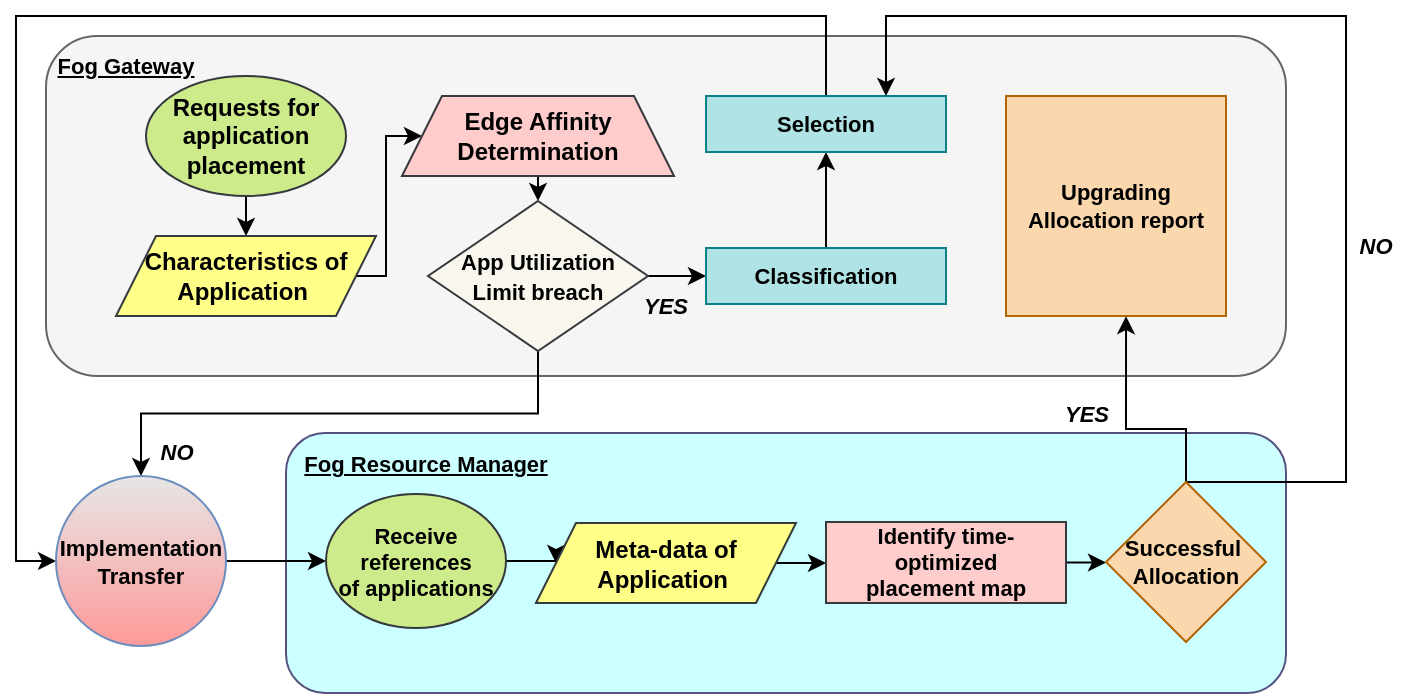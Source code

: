 <mxfile version="16.6.5" type="github">
  <diagram id="Q7-ka3U2VtvC_zTOFb2D" name="Page-1">
    <mxGraphModel dx="1038" dy="579" grid="1" gridSize="10" guides="1" tooltips="1" connect="1" arrows="1" fold="1" page="1" pageScale="1" pageWidth="827" pageHeight="1169" math="0" shadow="0">
      <root>
        <mxCell id="0" />
        <mxCell id="1" parent="0" />
        <mxCell id="G6CsTYgNH17AaaIi-4ZI-30" value="" style="rounded=1;whiteSpace=wrap;html=1;fillColor=#CCFFFF;strokeColor=#56517e;" vertex="1" parent="1">
          <mxGeometry x="220" y="218.5" width="500" height="130" as="geometry" />
        </mxCell>
        <mxCell id="G6CsTYgNH17AaaIi-4ZI-10" value="" style="rounded=1;whiteSpace=wrap;html=1;fillColor=#f5f5f5;fontColor=#333333;strokeColor=#666666;" vertex="1" parent="1">
          <mxGeometry x="100" y="20" width="620" height="170" as="geometry" />
        </mxCell>
        <mxCell id="G6CsTYgNH17AaaIi-4ZI-14" style="edgeStyle=orthogonalEdgeStyle;rounded=0;orthogonalLoop=1;jettySize=auto;html=1;exitX=0.5;exitY=1;exitDx=0;exitDy=0;entryX=0.5;entryY=0;entryDx=0;entryDy=0;" edge="1" parent="1" source="G6CsTYgNH17AaaIi-4ZI-8" target="G6CsTYgNH17AaaIi-4ZI-9">
          <mxGeometry relative="1" as="geometry" />
        </mxCell>
        <mxCell id="G6CsTYgNH17AaaIi-4ZI-8" value="&lt;b&gt;Requests for application placement&lt;/b&gt;" style="ellipse;whiteSpace=wrap;html=1;fillColor=#cdeb8b;strokeColor=#36393d;" vertex="1" parent="1">
          <mxGeometry x="150" y="40" width="100" height="60" as="geometry" />
        </mxCell>
        <mxCell id="G6CsTYgNH17AaaIi-4ZI-16" style="edgeStyle=orthogonalEdgeStyle;rounded=0;orthogonalLoop=1;jettySize=auto;html=1;exitX=1;exitY=0.5;exitDx=0;exitDy=0;entryX=0;entryY=0.5;entryDx=0;entryDy=0;" edge="1" parent="1" source="G6CsTYgNH17AaaIi-4ZI-9" target="G6CsTYgNH17AaaIi-4ZI-11">
          <mxGeometry relative="1" as="geometry">
            <Array as="points">
              <mxPoint x="270" y="140" />
              <mxPoint x="270" y="70" />
            </Array>
          </mxGeometry>
        </mxCell>
        <mxCell id="G6CsTYgNH17AaaIi-4ZI-9" value="&lt;b&gt;Characteristics of Application&amp;nbsp;&lt;/b&gt;" style="shape=parallelogram;perimeter=parallelogramPerimeter;whiteSpace=wrap;html=1;fixedSize=1;fillColor=#ffff88;strokeColor=#36393d;" vertex="1" parent="1">
          <mxGeometry x="135" y="120" width="130" height="40" as="geometry" />
        </mxCell>
        <mxCell id="G6CsTYgNH17AaaIi-4ZI-19" style="edgeStyle=orthogonalEdgeStyle;rounded=0;orthogonalLoop=1;jettySize=auto;html=1;exitX=0.5;exitY=1;exitDx=0;exitDy=0;entryX=0.5;entryY=0;entryDx=0;entryDy=0;fontSize=11;" edge="1" parent="1" source="G6CsTYgNH17AaaIi-4ZI-11" target="G6CsTYgNH17AaaIi-4ZI-17">
          <mxGeometry relative="1" as="geometry" />
        </mxCell>
        <mxCell id="G6CsTYgNH17AaaIi-4ZI-11" value="&lt;b&gt;Edge Affinity Determination&lt;/b&gt;" style="shape=trapezoid;perimeter=trapezoidPerimeter;whiteSpace=wrap;html=1;fixedSize=1;fillColor=#ffcccc;strokeColor=#36393d;" vertex="1" parent="1">
          <mxGeometry x="278" y="50" width="136" height="40" as="geometry" />
        </mxCell>
        <mxCell id="G6CsTYgNH17AaaIi-4ZI-31" style="edgeStyle=orthogonalEdgeStyle;rounded=0;orthogonalLoop=1;jettySize=auto;html=1;exitX=0.5;exitY=1;exitDx=0;exitDy=0;entryX=0.5;entryY=0;entryDx=0;entryDy=0;fontSize=11;" edge="1" parent="1" source="G6CsTYgNH17AaaIi-4ZI-17" target="G6CsTYgNH17AaaIi-4ZI-29">
          <mxGeometry relative="1" as="geometry" />
        </mxCell>
        <mxCell id="G6CsTYgNH17AaaIi-4ZI-33" style="edgeStyle=orthogonalEdgeStyle;rounded=0;orthogonalLoop=1;jettySize=auto;html=1;exitX=1;exitY=0.5;exitDx=0;exitDy=0;entryX=0;entryY=0.5;entryDx=0;entryDy=0;fontSize=11;" edge="1" parent="1" source="G6CsTYgNH17AaaIi-4ZI-17" target="G6CsTYgNH17AaaIi-4ZI-23">
          <mxGeometry relative="1" as="geometry" />
        </mxCell>
        <mxCell id="G6CsTYgNH17AaaIi-4ZI-17" value="&lt;b&gt;&lt;font style=&quot;font-size: 11px&quot; color=&quot;#000000&quot;&gt;App Utilization &lt;br&gt;Limit breach&lt;/font&gt;&lt;/b&gt;" style="rhombus;whiteSpace=wrap;html=1;fillColor=#f9f7ed;strokeColor=#36393d;" vertex="1" parent="1">
          <mxGeometry x="291" y="102.5" width="110" height="75" as="geometry" />
        </mxCell>
        <mxCell id="G6CsTYgNH17AaaIi-4ZI-34" style="edgeStyle=orthogonalEdgeStyle;rounded=0;orthogonalLoop=1;jettySize=auto;html=1;exitX=0.5;exitY=0;exitDx=0;exitDy=0;fontSize=11;" edge="1" parent="1" source="G6CsTYgNH17AaaIi-4ZI-23" target="G6CsTYgNH17AaaIi-4ZI-26">
          <mxGeometry relative="1" as="geometry" />
        </mxCell>
        <mxCell id="G6CsTYgNH17AaaIi-4ZI-23" value="&lt;b&gt;Classification&lt;/b&gt;" style="rounded=0;whiteSpace=wrap;html=1;fontSize=11;fillColor=#b0e3e6;strokeColor=#0e8088;" vertex="1" parent="1">
          <mxGeometry x="430" y="126" width="120" height="28" as="geometry" />
        </mxCell>
        <mxCell id="G6CsTYgNH17AaaIi-4ZI-25" value="&lt;b&gt;Upgrading Allocation report&lt;/b&gt;" style="rounded=0;whiteSpace=wrap;html=1;fontSize=11;fillColor=#fad7ac;strokeColor=#b46504;" vertex="1" parent="1">
          <mxGeometry x="580" y="50" width="110" height="110" as="geometry" />
        </mxCell>
        <mxCell id="G6CsTYgNH17AaaIi-4ZI-45" style="edgeStyle=orthogonalEdgeStyle;rounded=0;orthogonalLoop=1;jettySize=auto;html=1;exitX=0.5;exitY=0;exitDx=0;exitDy=0;entryX=0;entryY=0.5;entryDx=0;entryDy=0;fontSize=11;" edge="1" parent="1" source="G6CsTYgNH17AaaIi-4ZI-26" target="G6CsTYgNH17AaaIi-4ZI-29">
          <mxGeometry relative="1" as="geometry">
            <Array as="points">
              <mxPoint x="490" y="10" />
              <mxPoint x="85" y="10" />
              <mxPoint x="85" y="283" />
            </Array>
          </mxGeometry>
        </mxCell>
        <mxCell id="G6CsTYgNH17AaaIi-4ZI-26" value="&lt;b&gt;Selection&lt;/b&gt;" style="rounded=0;whiteSpace=wrap;html=1;fontSize=11;fillColor=#b0e3e6;strokeColor=#0e8088;" vertex="1" parent="1">
          <mxGeometry x="430" y="50" width="120" height="28" as="geometry" />
        </mxCell>
        <mxCell id="G6CsTYgNH17AaaIi-4ZI-27" value="&lt;b&gt;&lt;u&gt;Fog Gateway&lt;/u&gt;&lt;/b&gt;" style="text;html=1;strokeColor=none;fillColor=none;align=center;verticalAlign=middle;whiteSpace=wrap;rounded=0;fontSize=11;" vertex="1" parent="1">
          <mxGeometry x="90" y="20" width="100" height="30" as="geometry" />
        </mxCell>
        <mxCell id="G6CsTYgNH17AaaIi-4ZI-44" style="edgeStyle=orthogonalEdgeStyle;rounded=0;orthogonalLoop=1;jettySize=auto;html=1;exitX=1;exitY=0.5;exitDx=0;exitDy=0;fontSize=11;" edge="1" parent="1" source="G6CsTYgNH17AaaIi-4ZI-29" target="G6CsTYgNH17AaaIi-4ZI-39">
          <mxGeometry relative="1" as="geometry" />
        </mxCell>
        <mxCell id="G6CsTYgNH17AaaIi-4ZI-29" value="&lt;b&gt;Implementation Transfer&lt;/b&gt;" style="ellipse;whiteSpace=wrap;html=1;aspect=fixed;fontSize=11;fillColor=#E6E6E6;strokeColor=#6c8ebf;gradientColor=#FF9999;" vertex="1" parent="1">
          <mxGeometry x="105" y="240" width="85" height="85" as="geometry" />
        </mxCell>
        <mxCell id="G6CsTYgNH17AaaIi-4ZI-35" value="&lt;b&gt;&lt;i&gt;YES&lt;/i&gt;&lt;/b&gt;" style="text;html=1;strokeColor=none;fillColor=none;align=center;verticalAlign=middle;whiteSpace=wrap;rounded=0;fontSize=11;" vertex="1" parent="1">
          <mxGeometry x="380" y="140" width="60" height="30" as="geometry" />
        </mxCell>
        <mxCell id="G6CsTYgNH17AaaIi-4ZI-38" value="&lt;b&gt;&lt;i&gt;NO&lt;/i&gt;&lt;/b&gt;" style="text;html=1;align=center;verticalAlign=middle;resizable=0;points=[];autosize=1;strokeColor=none;fillColor=none;fontSize=11;" vertex="1" parent="1">
          <mxGeometry x="150" y="217.5" width="30" height="20" as="geometry" />
        </mxCell>
        <mxCell id="G6CsTYgNH17AaaIi-4ZI-46" style="edgeStyle=orthogonalEdgeStyle;rounded=0;orthogonalLoop=1;jettySize=auto;html=1;exitX=1;exitY=0.5;exitDx=0;exitDy=0;entryX=0;entryY=0.5;entryDx=0;entryDy=0;fontSize=11;" edge="1" parent="1" source="G6CsTYgNH17AaaIi-4ZI-39" target="G6CsTYgNH17AaaIi-4ZI-40">
          <mxGeometry relative="1" as="geometry" />
        </mxCell>
        <mxCell id="G6CsTYgNH17AaaIi-4ZI-39" value="&lt;b&gt;Receive references&lt;br/&gt;of applications&lt;/b&gt;" style="ellipse;whiteSpace=wrap;html=1;fontSize=11;fillColor=#cdeb8b;strokeColor=#36393d;" vertex="1" parent="1">
          <mxGeometry x="240" y="249" width="90" height="67" as="geometry" />
        </mxCell>
        <mxCell id="G6CsTYgNH17AaaIi-4ZI-47" style="edgeStyle=orthogonalEdgeStyle;rounded=0;orthogonalLoop=1;jettySize=auto;html=1;exitX=1;exitY=0.5;exitDx=0;exitDy=0;entryX=0;entryY=0.5;entryDx=0;entryDy=0;fontSize=11;" edge="1" parent="1" source="G6CsTYgNH17AaaIi-4ZI-40" target="G6CsTYgNH17AaaIi-4ZI-41">
          <mxGeometry relative="1" as="geometry" />
        </mxCell>
        <mxCell id="G6CsTYgNH17AaaIi-4ZI-40" value="&lt;b&gt;Meta-data of Application&amp;nbsp;&lt;/b&gt;" style="shape=parallelogram;perimeter=parallelogramPerimeter;whiteSpace=wrap;html=1;fixedSize=1;fillColor=#ffff88;strokeColor=#36393d;" vertex="1" parent="1">
          <mxGeometry x="345" y="263.5" width="130" height="40" as="geometry" />
        </mxCell>
        <mxCell id="G6CsTYgNH17AaaIi-4ZI-48" style="edgeStyle=orthogonalEdgeStyle;rounded=0;orthogonalLoop=1;jettySize=auto;html=1;exitX=1;exitY=0.5;exitDx=0;exitDy=0;entryX=0;entryY=0.5;entryDx=0;entryDy=0;fontSize=11;" edge="1" parent="1" source="G6CsTYgNH17AaaIi-4ZI-41" target="G6CsTYgNH17AaaIi-4ZI-43">
          <mxGeometry relative="1" as="geometry" />
        </mxCell>
        <mxCell id="G6CsTYgNH17AaaIi-4ZI-41" value="&lt;b&gt;Identify time-optimized&lt;br/&gt;placement map&lt;/b&gt;" style="rounded=0;whiteSpace=wrap;html=1;fontSize=11;fillColor=#ffcccc;strokeColor=#36393d;" vertex="1" parent="1">
          <mxGeometry x="490" y="263" width="120" height="40.5" as="geometry" />
        </mxCell>
        <mxCell id="G6CsTYgNH17AaaIi-4ZI-49" style="edgeStyle=orthogonalEdgeStyle;rounded=0;orthogonalLoop=1;jettySize=auto;html=1;exitX=0.5;exitY=0;exitDx=0;exitDy=0;entryX=0.75;entryY=0;entryDx=0;entryDy=0;fontSize=11;" edge="1" parent="1" source="G6CsTYgNH17AaaIi-4ZI-43" target="G6CsTYgNH17AaaIi-4ZI-26">
          <mxGeometry relative="1" as="geometry">
            <Array as="points">
              <mxPoint x="750" y="243" />
              <mxPoint x="750" y="10" />
              <mxPoint x="520" y="10" />
            </Array>
          </mxGeometry>
        </mxCell>
        <mxCell id="G6CsTYgNH17AaaIi-4ZI-51" style="edgeStyle=orthogonalEdgeStyle;rounded=0;orthogonalLoop=1;jettySize=auto;html=1;exitX=0.5;exitY=0;exitDx=0;exitDy=0;entryX=0.871;entryY=0.824;entryDx=0;entryDy=0;entryPerimeter=0;fontSize=11;" edge="1" parent="1" source="G6CsTYgNH17AaaIi-4ZI-43" target="G6CsTYgNH17AaaIi-4ZI-10">
          <mxGeometry relative="1" as="geometry" />
        </mxCell>
        <mxCell id="G6CsTYgNH17AaaIi-4ZI-43" value="&lt;b&gt;Successful&amp;nbsp;&lt;br&gt;Allocation&lt;/b&gt;" style="rhombus;whiteSpace=wrap;html=1;fontSize=11;fillColor=#fad7ac;strokeColor=#b46504;" vertex="1" parent="1">
          <mxGeometry x="630" y="243" width="80" height="80" as="geometry" />
        </mxCell>
        <mxCell id="G6CsTYgNH17AaaIi-4ZI-50" value="&lt;b&gt;&lt;i&gt;NO&lt;/i&gt;&lt;/b&gt;" style="text;html=1;strokeColor=none;fillColor=none;align=center;verticalAlign=middle;whiteSpace=wrap;rounded=0;fontSize=11;" vertex="1" parent="1">
          <mxGeometry x="750" y="110" width="30" height="30" as="geometry" />
        </mxCell>
        <mxCell id="G6CsTYgNH17AaaIi-4ZI-52" value="&lt;b&gt;&lt;i&gt;YES&lt;/i&gt;&lt;/b&gt;" style="text;html=1;align=center;verticalAlign=middle;resizable=0;points=[];autosize=1;strokeColor=none;fillColor=none;fontSize=11;" vertex="1" parent="1">
          <mxGeometry x="600" y="198.5" width="40" height="20" as="geometry" />
        </mxCell>
        <mxCell id="G6CsTYgNH17AaaIi-4ZI-53" value="&lt;b&gt;&lt;u&gt;Fog Resource Manager&lt;/u&gt;&lt;/b&gt;" style="text;html=1;strokeColor=none;fillColor=none;align=center;verticalAlign=middle;whiteSpace=wrap;rounded=0;fontSize=11;" vertex="1" parent="1">
          <mxGeometry x="220" y="219" width="140" height="30" as="geometry" />
        </mxCell>
      </root>
    </mxGraphModel>
  </diagram>
</mxfile>
